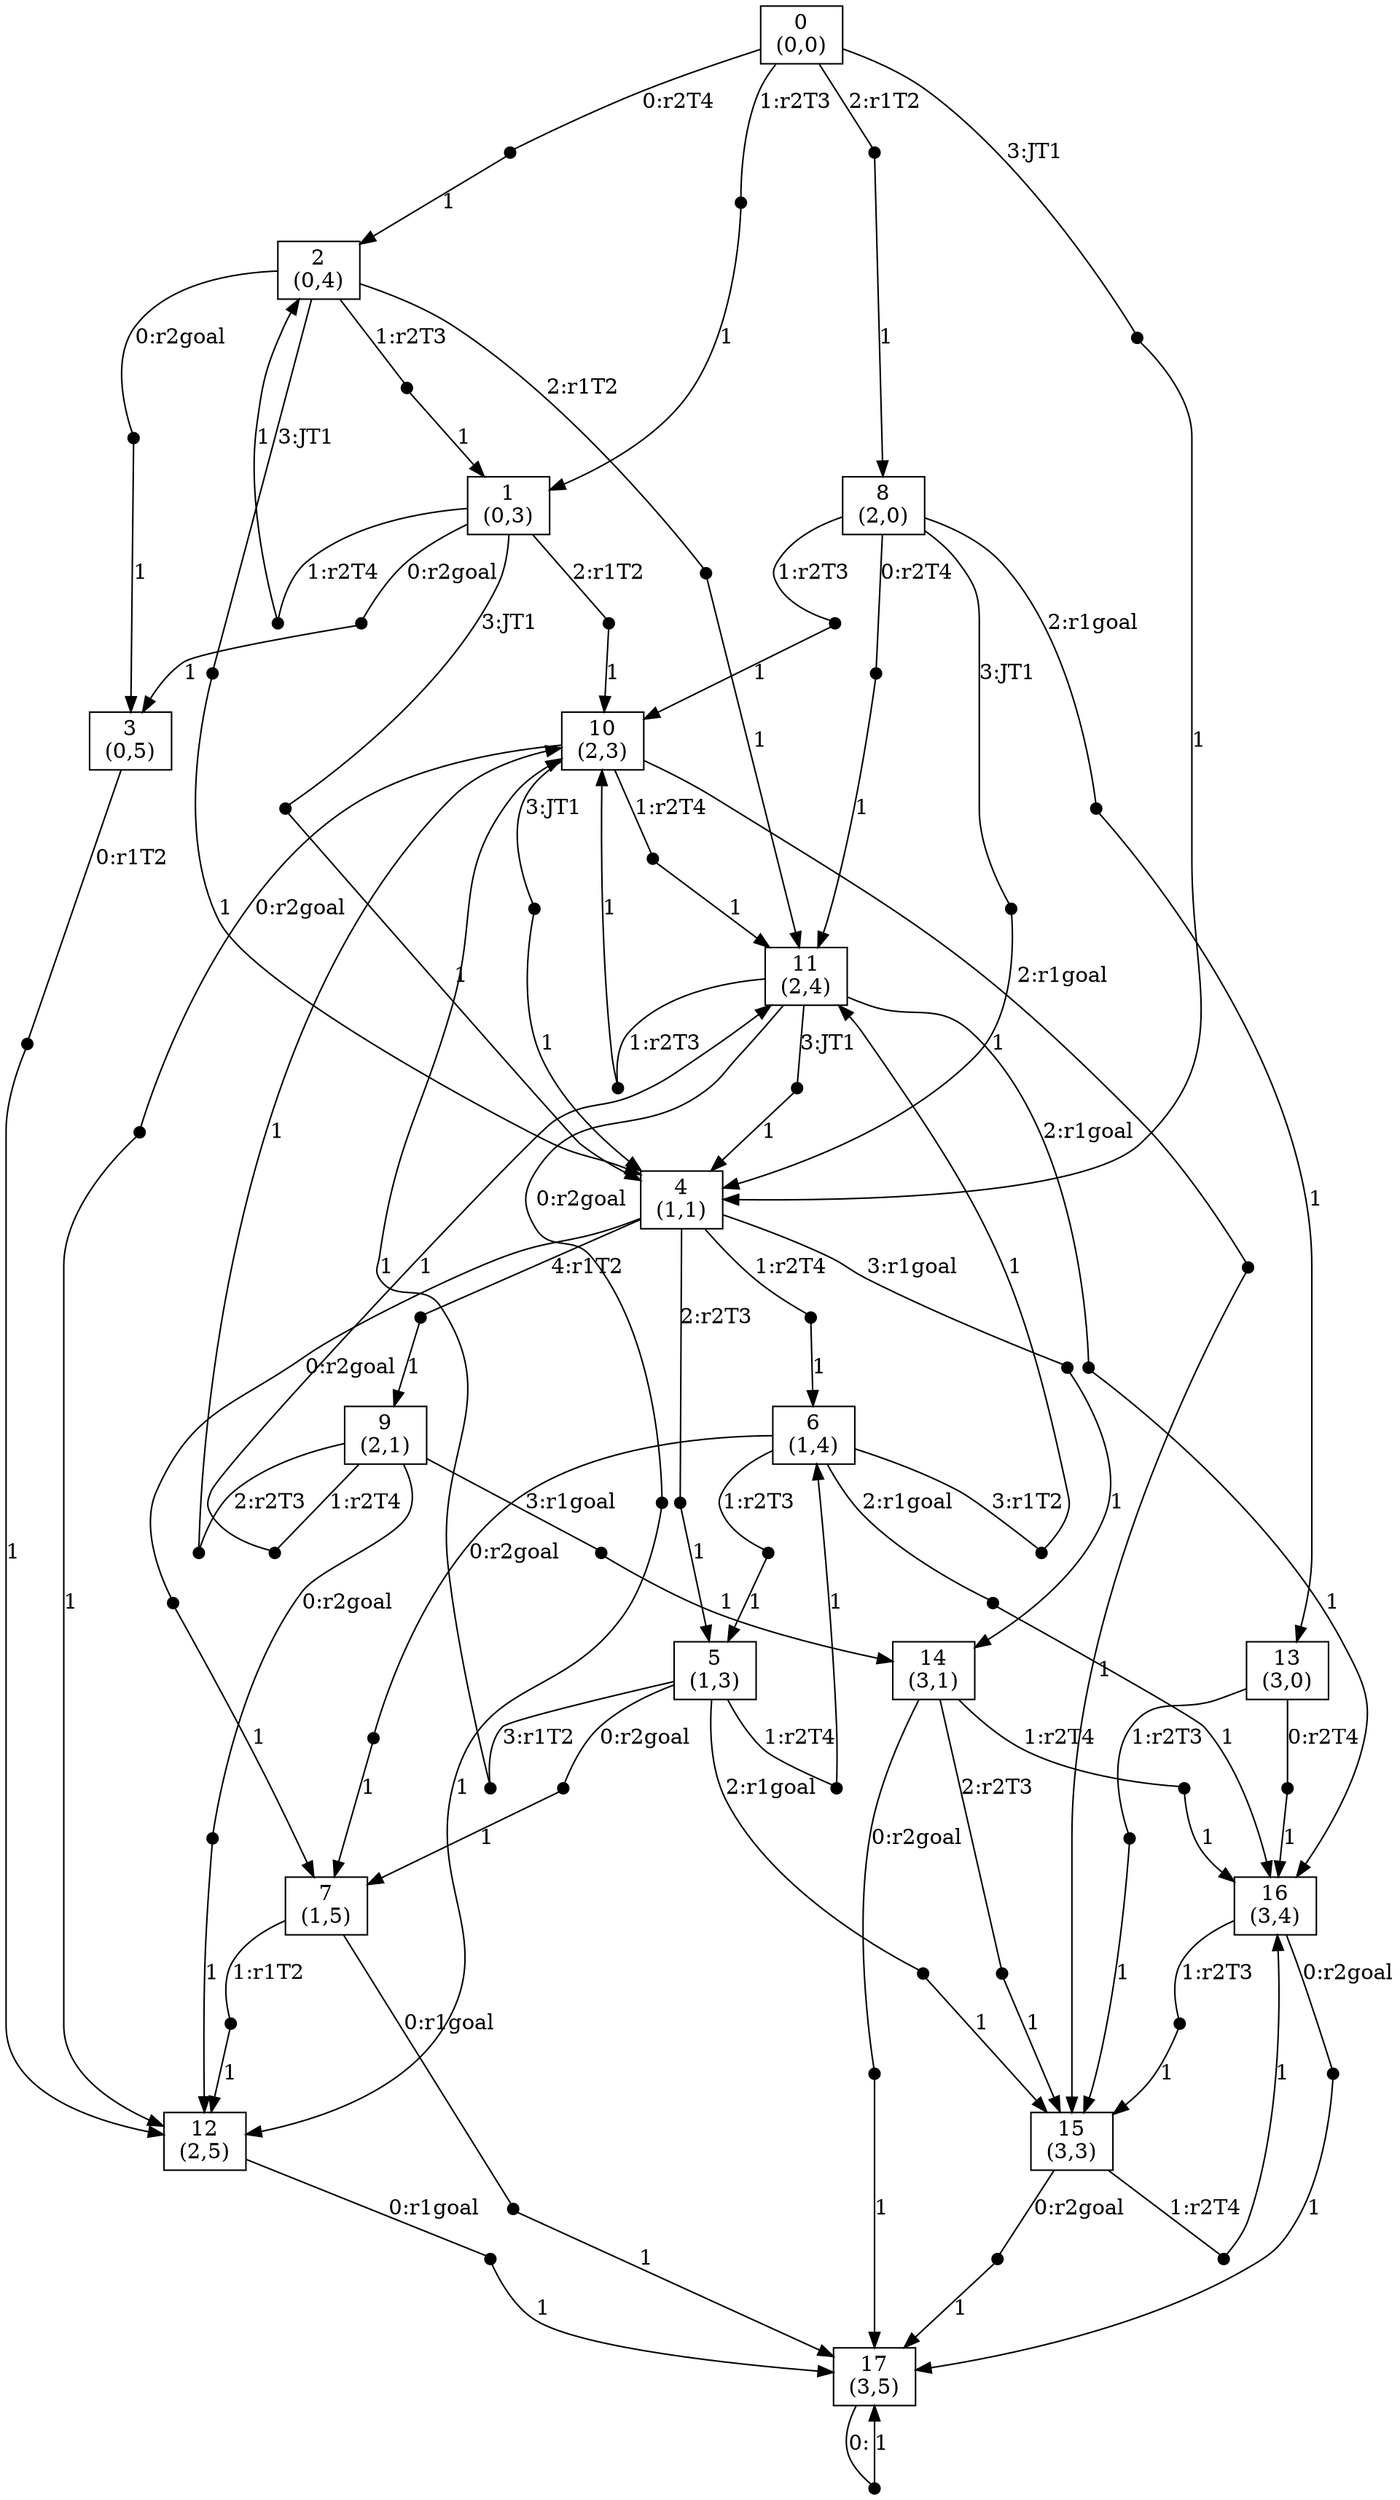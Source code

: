 digraph S {
node [shape=box];
0 -> n0_0 [ arrowhead=none,label="0:r2T4" ];
n0_0 [ shape=point,width=0.1,height=0.1,label="" ];
n0_0 -> 2 [ label="1" ];
0 -> n0_1 [ arrowhead=none,label="1:r2T3" ];
n0_1 [ shape=point,width=0.1,height=0.1,label="" ];
n0_1 -> 1 [ label="1" ];
0 -> n0_2 [ arrowhead=none,label="2:r1T2" ];
n0_2 [ shape=point,width=0.1,height=0.1,label="" ];
n0_2 -> 8 [ label="1" ];
0 -> n0_3 [ arrowhead=none,label="3:JT1" ];
n0_3 [ shape=point,width=0.1,height=0.1,label="" ];
n0_3 -> 4 [ label="1" ];
1 -> n1_0 [ arrowhead=none,label="0:r2goal" ];
n1_0 [ shape=point,width=0.1,height=0.1,label="" ];
n1_0 -> 3 [ label="1" ];
1 -> n1_1 [ arrowhead=none,label="1:r2T4" ];
n1_1 [ shape=point,width=0.1,height=0.1,label="" ];
n1_1 -> 2 [ label="1" ];
1 -> n1_2 [ arrowhead=none,label="2:r1T2" ];
n1_2 [ shape=point,width=0.1,height=0.1,label="" ];
n1_2 -> 10 [ label="1" ];
1 -> n1_3 [ arrowhead=none,label="3:JT1" ];
n1_3 [ shape=point,width=0.1,height=0.1,label="" ];
n1_3 -> 4 [ label="1" ];
2 -> n2_0 [ arrowhead=none,label="0:r2goal" ];
n2_0 [ shape=point,width=0.1,height=0.1,label="" ];
n2_0 -> 3 [ label="1" ];
2 -> n2_1 [ arrowhead=none,label="1:r2T3" ];
n2_1 [ shape=point,width=0.1,height=0.1,label="" ];
n2_1 -> 1 [ label="1" ];
2 -> n2_2 [ arrowhead=none,label="2:r1T2" ];
n2_2 [ shape=point,width=0.1,height=0.1,label="" ];
n2_2 -> 11 [ label="1" ];
2 -> n2_3 [ arrowhead=none,label="3:JT1" ];
n2_3 [ shape=point,width=0.1,height=0.1,label="" ];
n2_3 -> 4 [ label="1" ];
3 -> n3_0 [ arrowhead=none,label="0:r1T2" ];
n3_0 [ shape=point,width=0.1,height=0.1,label="" ];
n3_0 -> 12 [ label="1" ];
4 -> n4_0 [ arrowhead=none,label="0:r2goal" ];
n4_0 [ shape=point,width=0.1,height=0.1,label="" ];
n4_0 -> 7 [ label="1" ];
4 -> n4_1 [ arrowhead=none,label="1:r2T4" ];
n4_1 [ shape=point,width=0.1,height=0.1,label="" ];
n4_1 -> 6 [ label="1" ];
4 -> n4_2 [ arrowhead=none,label="2:r2T3" ];
n4_2 [ shape=point,width=0.1,height=0.1,label="" ];
n4_2 -> 5 [ label="1" ];
4 -> n4_3 [ arrowhead=none,label="3:r1goal" ];
n4_3 [ shape=point,width=0.1,height=0.1,label="" ];
n4_3 -> 14 [ label="1" ];
4 -> n4_4 [ arrowhead=none,label="4:r1T2" ];
n4_4 [ shape=point,width=0.1,height=0.1,label="" ];
n4_4 -> 9 [ label="1" ];
5 -> n5_0 [ arrowhead=none,label="0:r2goal" ];
n5_0 [ shape=point,width=0.1,height=0.1,label="" ];
n5_0 -> 7 [ label="1" ];
5 -> n5_1 [ arrowhead=none,label="1:r2T4" ];
n5_1 [ shape=point,width=0.1,height=0.1,label="" ];
n5_1 -> 6 [ label="1" ];
5 -> n5_2 [ arrowhead=none,label="2:r1goal" ];
n5_2 [ shape=point,width=0.1,height=0.1,label="" ];
n5_2 -> 15 [ label="1" ];
5 -> n5_3 [ arrowhead=none,label="3:r1T2" ];
n5_3 [ shape=point,width=0.1,height=0.1,label="" ];
n5_3 -> 10 [ label="1" ];
6 -> n6_0 [ arrowhead=none,label="0:r2goal" ];
n6_0 [ shape=point,width=0.1,height=0.1,label="" ];
n6_0 -> 7 [ label="1" ];
6 -> n6_1 [ arrowhead=none,label="1:r2T3" ];
n6_1 [ shape=point,width=0.1,height=0.1,label="" ];
n6_1 -> 5 [ label="1" ];
6 -> n6_2 [ arrowhead=none,label="2:r1goal" ];
n6_2 [ shape=point,width=0.1,height=0.1,label="" ];
n6_2 -> 16 [ label="1" ];
6 -> n6_3 [ arrowhead=none,label="3:r1T2" ];
n6_3 [ shape=point,width=0.1,height=0.1,label="" ];
n6_3 -> 11 [ label="1" ];
7 -> n7_0 [ arrowhead=none,label="0:r1goal" ];
n7_0 [ shape=point,width=0.1,height=0.1,label="" ];
n7_0 -> 17 [ label="1" ];
7 -> n7_1 [ arrowhead=none,label="1:r1T2" ];
n7_1 [ shape=point,width=0.1,height=0.1,label="" ];
n7_1 -> 12 [ label="1" ];
8 -> n8_0 [ arrowhead=none,label="0:r2T4" ];
n8_0 [ shape=point,width=0.1,height=0.1,label="" ];
n8_0 -> 11 [ label="1" ];
8 -> n8_1 [ arrowhead=none,label="1:r2T3" ];
n8_1 [ shape=point,width=0.1,height=0.1,label="" ];
n8_1 -> 10 [ label="1" ];
8 -> n8_2 [ arrowhead=none,label="2:r1goal" ];
n8_2 [ shape=point,width=0.1,height=0.1,label="" ];
n8_2 -> 13 [ label="1" ];
8 -> n8_3 [ arrowhead=none,label="3:JT1" ];
n8_3 [ shape=point,width=0.1,height=0.1,label="" ];
n8_3 -> 4 [ label="1" ];
9 -> n9_0 [ arrowhead=none,label="0:r2goal" ];
n9_0 [ shape=point,width=0.1,height=0.1,label="" ];
n9_0 -> 12 [ label="1" ];
9 -> n9_1 [ arrowhead=none,label="1:r2T4" ];
n9_1 [ shape=point,width=0.1,height=0.1,label="" ];
n9_1 -> 11 [ label="1" ];
9 -> n9_2 [ arrowhead=none,label="2:r2T3" ];
n9_2 [ shape=point,width=0.1,height=0.1,label="" ];
n9_2 -> 10 [ label="1" ];
9 -> n9_3 [ arrowhead=none,label="3:r1goal" ];
n9_3 [ shape=point,width=0.1,height=0.1,label="" ];
n9_3 -> 14 [ label="1" ];
10 -> n10_0 [ arrowhead=none,label="0:r2goal" ];
n10_0 [ shape=point,width=0.1,height=0.1,label="" ];
n10_0 -> 12 [ label="1" ];
10 -> n10_1 [ arrowhead=none,label="1:r2T4" ];
n10_1 [ shape=point,width=0.1,height=0.1,label="" ];
n10_1 -> 11 [ label="1" ];
10 -> n10_2 [ arrowhead=none,label="2:r1goal" ];
n10_2 [ shape=point,width=0.1,height=0.1,label="" ];
n10_2 -> 15 [ label="1" ];
10 -> n10_3 [ arrowhead=none,label="3:JT1" ];
n10_3 [ shape=point,width=0.1,height=0.1,label="" ];
n10_3 -> 4 [ label="1" ];
11 -> n11_0 [ arrowhead=none,label="0:r2goal" ];
n11_0 [ shape=point,width=0.1,height=0.1,label="" ];
n11_0 -> 12 [ label="1" ];
11 -> n11_1 [ arrowhead=none,label="1:r2T3" ];
n11_1 [ shape=point,width=0.1,height=0.1,label="" ];
n11_1 -> 10 [ label="1" ];
11 -> n11_2 [ arrowhead=none,label="2:r1goal" ];
n11_2 [ shape=point,width=0.1,height=0.1,label="" ];
n11_2 -> 16 [ label="1" ];
11 -> n11_3 [ arrowhead=none,label="3:JT1" ];
n11_3 [ shape=point,width=0.1,height=0.1,label="" ];
n11_3 -> 4 [ label="1" ];
12 -> n12_0 [ arrowhead=none,label="0:r1goal" ];
n12_0 [ shape=point,width=0.1,height=0.1,label="" ];
n12_0 -> 17 [ label="1" ];
13 -> n13_0 [ arrowhead=none,label="0:r2T4" ];
n13_0 [ shape=point,width=0.1,height=0.1,label="" ];
n13_0 -> 16 [ label="1" ];
13 -> n13_1 [ arrowhead=none,label="1:r2T3" ];
n13_1 [ shape=point,width=0.1,height=0.1,label="" ];
n13_1 -> 15 [ label="1" ];
14 -> n14_0 [ arrowhead=none,label="0:r2goal" ];
n14_0 [ shape=point,width=0.1,height=0.1,label="" ];
n14_0 -> 17 [ label="1" ];
14 -> n14_1 [ arrowhead=none,label="1:r2T4" ];
n14_1 [ shape=point,width=0.1,height=0.1,label="" ];
n14_1 -> 16 [ label="1" ];
14 -> n14_2 [ arrowhead=none,label="2:r2T3" ];
n14_2 [ shape=point,width=0.1,height=0.1,label="" ];
n14_2 -> 15 [ label="1" ];
15 -> n15_0 [ arrowhead=none,label="0:r2goal" ];
n15_0 [ shape=point,width=0.1,height=0.1,label="" ];
n15_0 -> 17 [ label="1" ];
15 -> n15_1 [ arrowhead=none,label="1:r2T4" ];
n15_1 [ shape=point,width=0.1,height=0.1,label="" ];
n15_1 -> 16 [ label="1" ];
16 -> n16_0 [ arrowhead=none,label="0:r2goal" ];
n16_0 [ shape=point,width=0.1,height=0.1,label="" ];
n16_0 -> 17 [ label="1" ];
16 -> n16_1 [ arrowhead=none,label="1:r2T3" ];
n16_1 [ shape=point,width=0.1,height=0.1,label="" ];
n16_1 -> 15 [ label="1" ];
17 -> n17_0 [ arrowhead=none,label="0:" ];
n17_0 [ shape=point,width=0.1,height=0.1,label="" ];
n17_0 -> 17 [ label="1" ];
0 [label="0\n(0,0)"];
1 [label="1\n(0,3)"];
2 [label="2\n(0,4)"];
3 [label="3\n(0,5)"];
4 [label="4\n(1,1)"];
5 [label="5\n(1,3)"];
6 [label="6\n(1,4)"];
7 [label="7\n(1,5)"];
8 [label="8\n(2,0)"];
9 [label="9\n(2,1)"];
10 [label="10\n(2,3)"];
11 [label="11\n(2,4)"];
12 [label="12\n(2,5)"];
13 [label="13\n(3,0)"];
14 [label="14\n(3,1)"];
15 [label="15\n(3,3)"];
16 [label="16\n(3,4)"];
17 [label="17\n(3,5)"];
}
